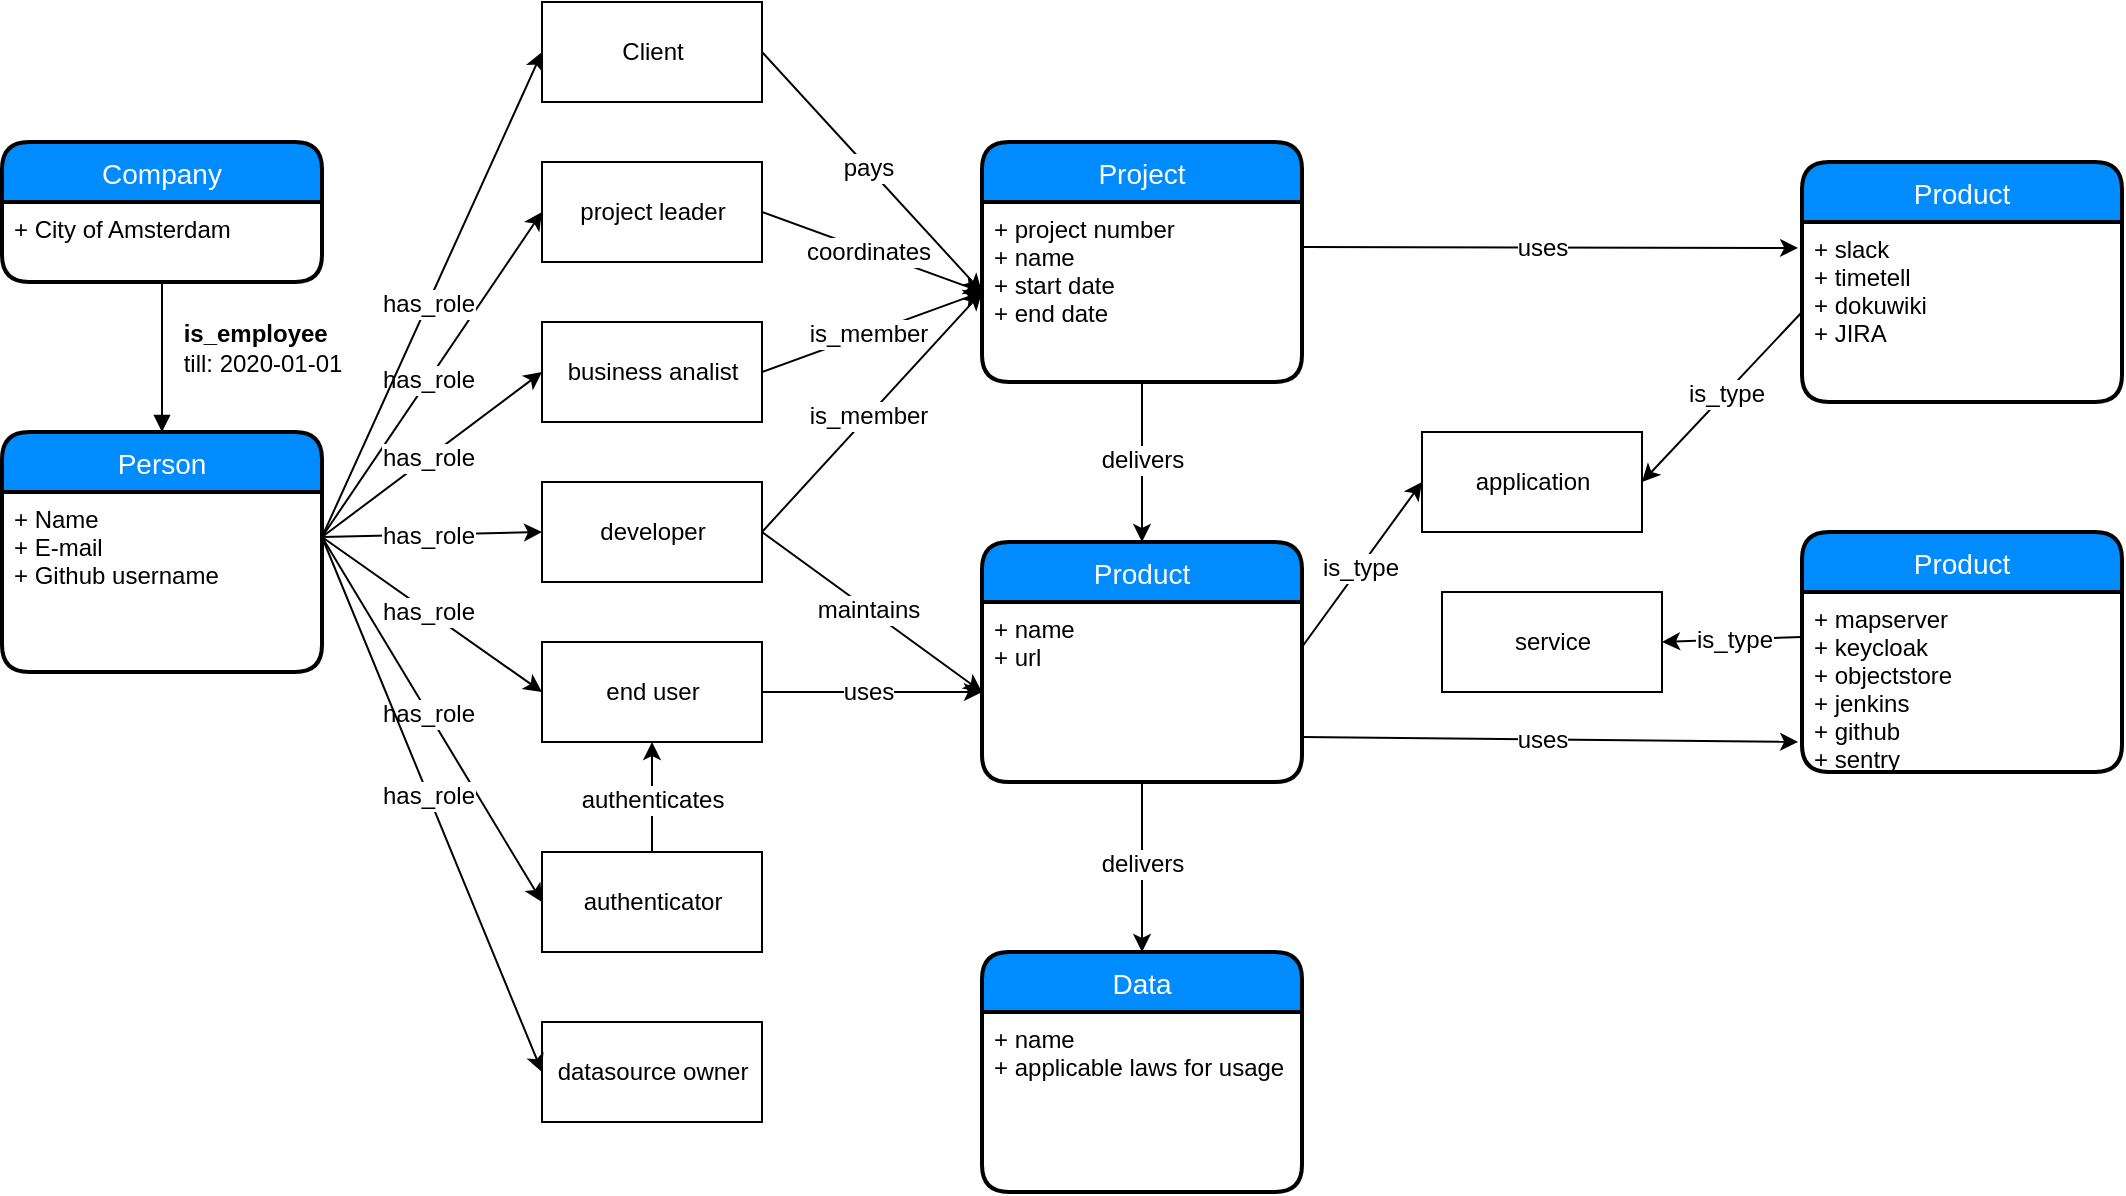 <mxfile version="10.7.4" type="github"><diagram id="29w3NpnLrl31mcg0h4sw" name="Page-1"><mxGraphModel dx="1157" dy="791" grid="1" gridSize="10" guides="1" tooltips="1" connect="1" arrows="1" fold="1" page="1" pageScale="1" pageWidth="1654" pageHeight="1169" math="0" shadow="0"><root><mxCell id="0"/><mxCell id="1" parent="0"/><mxCell id="6OMkGI4m1yALyjkq0ucp-16" value="Person" style="swimlane;childLayout=stackLayout;horizontal=1;startSize=30;horizontalStack=0;fillColor=#008cff;fontColor=#FFFFFF;rounded=1;fontSize=14;fontStyle=0;strokeWidth=2;resizeParent=0;resizeLast=1;shadow=0;dashed=0;align=center;" vertex="1" parent="1"><mxGeometry x="80" y="255" width="160" height="120" as="geometry"/></mxCell><mxCell id="6OMkGI4m1yALyjkq0ucp-17" value="+ Name&#xa;+ E-mail&#xa;+ Github username&#xa;" style="align=left;strokeColor=none;fillColor=none;spacingLeft=4;fontSize=12;verticalAlign=top;resizable=0;rotatable=0;part=1;" vertex="1" parent="6OMkGI4m1yALyjkq0ucp-16"><mxGeometry y="30" width="160" height="90" as="geometry"/></mxCell><mxCell id="6OMkGI4m1yALyjkq0ucp-19" value="Company" style="swimlane;childLayout=stackLayout;horizontal=1;startSize=30;horizontalStack=0;fillColor=#008cff;fontColor=#FFFFFF;rounded=1;fontSize=14;fontStyle=0;strokeWidth=2;resizeParent=0;resizeLast=1;shadow=0;dashed=0;align=center;" vertex="1" parent="1"><mxGeometry x="80" y="110" width="160" height="70" as="geometry"/></mxCell><mxCell id="6OMkGI4m1yALyjkq0ucp-20" value="+ City of Amsterdam&#xa;" style="align=left;strokeColor=none;fillColor=none;spacingLeft=4;fontSize=12;verticalAlign=top;resizable=0;rotatable=0;part=1;" vertex="1" parent="6OMkGI4m1yALyjkq0ucp-19"><mxGeometry y="30" width="160" height="40" as="geometry"/></mxCell><mxCell id="6OMkGI4m1yALyjkq0ucp-21" value="&lt;div style=&quot;text-align: left&quot;&gt;&lt;b&gt;is_employee&lt;/b&gt;&lt;/div&gt;&lt;div style=&quot;text-align: left&quot;&gt;till: 2020-01-01&lt;/div&gt;" style="html=1;verticalAlign=bottom;endArrow=block;fontSize=12;exitX=0.5;exitY=1;exitDx=0;exitDy=0;entryX=0.5;entryY=0;entryDx=0;entryDy=0;" edge="1" parent="1" source="6OMkGI4m1yALyjkq0ucp-20" target="6OMkGI4m1yALyjkq0ucp-16"><mxGeometry x="0.333" y="50" width="80" relative="1" as="geometry"><mxPoint x="80" y="470" as="sourcePoint"/><mxPoint x="160" y="320" as="targetPoint"/><mxPoint as="offset"/></mxGeometry></mxCell><mxCell id="6OMkGI4m1yALyjkq0ucp-29" value="project leader" style="html=1;fontSize=12;" vertex="1" parent="1"><mxGeometry x="350" y="120" width="110" height="50" as="geometry"/></mxCell><mxCell id="6OMkGI4m1yALyjkq0ucp-32" value="" style="endArrow=classic;html=1;fontSize=12;entryX=0;entryY=0.5;entryDx=0;entryDy=0;exitX=1;exitY=0.25;exitDx=0;exitDy=0;" edge="1" parent="1" source="6OMkGI4m1yALyjkq0ucp-17" target="6OMkGI4m1yALyjkq0ucp-29"><mxGeometry width="50" height="50" relative="1" as="geometry"><mxPoint x="80" y="370" as="sourcePoint"/><mxPoint x="130" y="320" as="targetPoint"/></mxGeometry></mxCell><mxCell id="6OMkGI4m1yALyjkq0ucp-33" value="has_role" style="text;html=1;resizable=0;points=[];align=center;verticalAlign=middle;labelBackgroundColor=#ffffff;fontSize=12;" vertex="1" connectable="0" parent="6OMkGI4m1yALyjkq0ucp-32"><mxGeometry x="-0.036" relative="1" as="geometry"><mxPoint as="offset"/></mxGeometry></mxCell><mxCell id="6OMkGI4m1yALyjkq0ucp-34" value="business analist" style="html=1;fontSize=12;" vertex="1" parent="1"><mxGeometry x="350" y="200" width="110" height="50" as="geometry"/></mxCell><mxCell id="6OMkGI4m1yALyjkq0ucp-35" value="" style="endArrow=classic;html=1;fontSize=12;entryX=0;entryY=0.5;entryDx=0;entryDy=0;exitX=1;exitY=0.25;exitDx=0;exitDy=0;" edge="1" parent="1" source="6OMkGI4m1yALyjkq0ucp-17" target="6OMkGI4m1yALyjkq0ucp-34"><mxGeometry width="50" height="50" relative="1" as="geometry"><mxPoint x="250" y="238" as="sourcePoint"/><mxPoint x="360" y="125" as="targetPoint"/></mxGeometry></mxCell><mxCell id="6OMkGI4m1yALyjkq0ucp-36" value="has_role" style="text;html=1;resizable=0;points=[];align=center;verticalAlign=middle;labelBackgroundColor=#ffffff;fontSize=12;" vertex="1" connectable="0" parent="6OMkGI4m1yALyjkq0ucp-35"><mxGeometry x="-0.036" relative="1" as="geometry"><mxPoint as="offset"/></mxGeometry></mxCell><mxCell id="6OMkGI4m1yALyjkq0ucp-37" value="developer" style="html=1;fontSize=12;" vertex="1" parent="1"><mxGeometry x="350" y="280" width="110" height="50" as="geometry"/></mxCell><mxCell id="6OMkGI4m1yALyjkq0ucp-39" value="" style="endArrow=classic;html=1;fontSize=12;entryX=0;entryY=0.5;entryDx=0;entryDy=0;exitX=1;exitY=0.25;exitDx=0;exitDy=0;" edge="1" parent="1" source="6OMkGI4m1yALyjkq0ucp-17" target="6OMkGI4m1yALyjkq0ucp-37"><mxGeometry width="50" height="50" relative="1" as="geometry"><mxPoint x="250" y="238" as="sourcePoint"/><mxPoint x="360" y="235" as="targetPoint"/></mxGeometry></mxCell><mxCell id="6OMkGI4m1yALyjkq0ucp-40" value="has_role" style="text;html=1;resizable=0;points=[];align=center;verticalAlign=middle;labelBackgroundColor=#ffffff;fontSize=12;" vertex="1" connectable="0" parent="6OMkGI4m1yALyjkq0ucp-39"><mxGeometry x="-0.036" relative="1" as="geometry"><mxPoint as="offset"/></mxGeometry></mxCell><mxCell id="6OMkGI4m1yALyjkq0ucp-41" value="Project" style="swimlane;childLayout=stackLayout;horizontal=1;startSize=30;horizontalStack=0;fillColor=#008cff;fontColor=#FFFFFF;rounded=1;fontSize=14;fontStyle=0;strokeWidth=2;resizeParent=0;resizeLast=1;shadow=0;dashed=0;align=center;" vertex="1" parent="1"><mxGeometry x="570" y="110" width="160" height="120" as="geometry"/></mxCell><mxCell id="6OMkGI4m1yALyjkq0ucp-42" value="+ project number&#xa;+ name&#xa;+ start date&#xa;+ end date&#xa;&#xa;" style="align=left;strokeColor=none;fillColor=none;spacingLeft=4;fontSize=12;verticalAlign=top;resizable=0;rotatable=0;part=1;" vertex="1" parent="6OMkGI4m1yALyjkq0ucp-41"><mxGeometry y="30" width="160" height="90" as="geometry"/></mxCell><mxCell id="6OMkGI4m1yALyjkq0ucp-43" value="" style="endArrow=classic;html=1;fontSize=12;entryX=0;entryY=0.5;entryDx=0;entryDy=0;exitX=1;exitY=0.5;exitDx=0;exitDy=0;" edge="1" parent="1" source="6OMkGI4m1yALyjkq0ucp-29" target="6OMkGI4m1yALyjkq0ucp-42"><mxGeometry width="50" height="50" relative="1" as="geometry"><mxPoint x="250" y="238" as="sourcePoint"/><mxPoint x="360" y="155" as="targetPoint"/></mxGeometry></mxCell><mxCell id="6OMkGI4m1yALyjkq0ucp-44" value="coordinates" style="text;html=1;resizable=0;points=[];align=center;verticalAlign=middle;labelBackgroundColor=#ffffff;fontSize=12;" vertex="1" connectable="0" parent="6OMkGI4m1yALyjkq0ucp-43"><mxGeometry x="-0.036" relative="1" as="geometry"><mxPoint as="offset"/></mxGeometry></mxCell><mxCell id="6OMkGI4m1yALyjkq0ucp-45" value="" style="endArrow=classic;html=1;fontSize=12;entryX=0;entryY=0.5;entryDx=0;entryDy=0;exitX=1;exitY=0.5;exitDx=0;exitDy=0;" edge="1" parent="1" source="6OMkGI4m1yALyjkq0ucp-34" target="6OMkGI4m1yALyjkq0ucp-42"><mxGeometry width="50" height="50" relative="1" as="geometry"><mxPoint x="470" y="155" as="sourcePoint"/><mxPoint x="660" y="260" as="targetPoint"/></mxGeometry></mxCell><mxCell id="6OMkGI4m1yALyjkq0ucp-46" value="is_member" style="text;html=1;resizable=0;points=[];align=center;verticalAlign=middle;labelBackgroundColor=#ffffff;fontSize=12;" vertex="1" connectable="0" parent="6OMkGI4m1yALyjkq0ucp-45"><mxGeometry x="-0.036" relative="1" as="geometry"><mxPoint as="offset"/></mxGeometry></mxCell><mxCell id="6OMkGI4m1yALyjkq0ucp-47" value="" style="endArrow=classic;html=1;fontSize=12;entryX=0;entryY=0.5;entryDx=0;entryDy=0;exitX=1;exitY=0.5;exitDx=0;exitDy=0;" edge="1" parent="1" source="6OMkGI4m1yALyjkq0ucp-37" target="6OMkGI4m1yALyjkq0ucp-42"><mxGeometry width="50" height="50" relative="1" as="geometry"><mxPoint x="470" y="235" as="sourcePoint"/><mxPoint x="660" y="260" as="targetPoint"/></mxGeometry></mxCell><mxCell id="6OMkGI4m1yALyjkq0ucp-48" value="is_member" style="text;html=1;resizable=0;points=[];align=center;verticalAlign=middle;labelBackgroundColor=#ffffff;fontSize=12;" vertex="1" connectable="0" parent="6OMkGI4m1yALyjkq0ucp-47"><mxGeometry x="-0.036" relative="1" as="geometry"><mxPoint as="offset"/></mxGeometry></mxCell><mxCell id="6OMkGI4m1yALyjkq0ucp-50" value="Client" style="html=1;fontSize=12;" vertex="1" parent="1"><mxGeometry x="350" y="40" width="110" height="50" as="geometry"/></mxCell><mxCell id="6OMkGI4m1yALyjkq0ucp-51" value="" style="endArrow=classic;html=1;fontSize=12;entryX=0;entryY=0.5;entryDx=0;entryDy=0;exitX=1;exitY=0.25;exitDx=0;exitDy=0;" edge="1" parent="1" source="6OMkGI4m1yALyjkq0ucp-17" target="6OMkGI4m1yALyjkq0ucp-50"><mxGeometry width="50" height="50" relative="1" as="geometry"><mxPoint x="250" y="238" as="sourcePoint"/><mxPoint x="360" y="155" as="targetPoint"/></mxGeometry></mxCell><mxCell id="6OMkGI4m1yALyjkq0ucp-52" value="has_role" style="text;html=1;resizable=0;points=[];align=center;verticalAlign=middle;labelBackgroundColor=#ffffff;fontSize=12;" vertex="1" connectable="0" parent="6OMkGI4m1yALyjkq0ucp-51"><mxGeometry x="-0.036" relative="1" as="geometry"><mxPoint as="offset"/></mxGeometry></mxCell><mxCell id="6OMkGI4m1yALyjkq0ucp-55" value="" style="endArrow=classic;html=1;fontSize=12;entryX=0;entryY=0.5;entryDx=0;entryDy=0;exitX=1;exitY=0.5;exitDx=0;exitDy=0;" edge="1" parent="1" source="6OMkGI4m1yALyjkq0ucp-50" target="6OMkGI4m1yALyjkq0ucp-42"><mxGeometry width="50" height="50" relative="1" as="geometry"><mxPoint x="470" y="155" as="sourcePoint"/><mxPoint x="660" y="260" as="targetPoint"/></mxGeometry></mxCell><mxCell id="6OMkGI4m1yALyjkq0ucp-56" value="pays" style="text;html=1;resizable=0;points=[];align=center;verticalAlign=middle;labelBackgroundColor=#ffffff;fontSize=12;" vertex="1" connectable="0" parent="6OMkGI4m1yALyjkq0ucp-55"><mxGeometry x="-0.036" relative="1" as="geometry"><mxPoint as="offset"/></mxGeometry></mxCell><mxCell id="6OMkGI4m1yALyjkq0ucp-57" value="end user" style="html=1;fontSize=12;" vertex="1" parent="1"><mxGeometry x="350" y="360" width="110" height="50" as="geometry"/></mxCell><mxCell id="6OMkGI4m1yALyjkq0ucp-58" value="" style="endArrow=classic;html=1;fontSize=12;entryX=0;entryY=0.5;entryDx=0;entryDy=0;exitX=1;exitY=0.25;exitDx=0;exitDy=0;" edge="1" parent="1" source="6OMkGI4m1yALyjkq0ucp-17" target="6OMkGI4m1yALyjkq0ucp-57"><mxGeometry width="50" height="50" relative="1" as="geometry"><mxPoint x="250" y="238" as="sourcePoint"/><mxPoint x="360" y="315" as="targetPoint"/></mxGeometry></mxCell><mxCell id="6OMkGI4m1yALyjkq0ucp-59" value="has_role" style="text;html=1;resizable=0;points=[];align=center;verticalAlign=middle;labelBackgroundColor=#ffffff;fontSize=12;" vertex="1" connectable="0" parent="6OMkGI4m1yALyjkq0ucp-58"><mxGeometry x="-0.036" relative="1" as="geometry"><mxPoint as="offset"/></mxGeometry></mxCell><mxCell id="6OMkGI4m1yALyjkq0ucp-60" value="" style="endArrow=classic;html=1;fontSize=12;exitX=1;exitY=0.5;exitDx=0;exitDy=0;entryX=0;entryY=0.5;entryDx=0;entryDy=0;" edge="1" parent="1" source="6OMkGI4m1yALyjkq0ucp-37" target="6OMkGI4m1yALyjkq0ucp-70"><mxGeometry width="50" height="50" relative="1" as="geometry"><mxPoint x="470" y="315" as="sourcePoint"/><mxPoint x="650" y="400" as="targetPoint"/></mxGeometry></mxCell><mxCell id="6OMkGI4m1yALyjkq0ucp-61" value="maintains" style="text;html=1;resizable=0;points=[];align=center;verticalAlign=middle;labelBackgroundColor=#ffffff;fontSize=12;" vertex="1" connectable="0" parent="6OMkGI4m1yALyjkq0ucp-60"><mxGeometry x="-0.036" relative="1" as="geometry"><mxPoint as="offset"/></mxGeometry></mxCell><mxCell id="6OMkGI4m1yALyjkq0ucp-62" value="authenticator" style="html=1;fontSize=12;" vertex="1" parent="1"><mxGeometry x="350" y="465" width="110" height="50" as="geometry"/></mxCell><mxCell id="6OMkGI4m1yALyjkq0ucp-63" value="" style="endArrow=classic;html=1;fontSize=12;entryX=0;entryY=0.5;entryDx=0;entryDy=0;exitX=1;exitY=0.25;exitDx=0;exitDy=0;" edge="1" parent="1" source="6OMkGI4m1yALyjkq0ucp-17" target="6OMkGI4m1yALyjkq0ucp-62"><mxGeometry width="50" height="50" relative="1" as="geometry"><mxPoint x="250" y="238" as="sourcePoint"/><mxPoint x="360" y="395" as="targetPoint"/></mxGeometry></mxCell><mxCell id="6OMkGI4m1yALyjkq0ucp-64" value="has_role" style="text;html=1;resizable=0;points=[];align=center;verticalAlign=middle;labelBackgroundColor=#ffffff;fontSize=12;" vertex="1" connectable="0" parent="6OMkGI4m1yALyjkq0ucp-63"><mxGeometry x="-0.036" relative="1" as="geometry"><mxPoint as="offset"/></mxGeometry></mxCell><mxCell id="6OMkGI4m1yALyjkq0ucp-65" value="datasource owner" style="html=1;fontSize=12;" vertex="1" parent="1"><mxGeometry x="350" y="550" width="110" height="50" as="geometry"/></mxCell><mxCell id="6OMkGI4m1yALyjkq0ucp-66" value="" style="endArrow=classic;html=1;fontSize=12;entryX=0;entryY=0.5;entryDx=0;entryDy=0;exitX=1;exitY=0.25;exitDx=0;exitDy=0;" edge="1" parent="1" source="6OMkGI4m1yALyjkq0ucp-17" target="6OMkGI4m1yALyjkq0ucp-65"><mxGeometry width="50" height="50" relative="1" as="geometry"><mxPoint x="250" y="238" as="sourcePoint"/><mxPoint x="360" y="475" as="targetPoint"/></mxGeometry></mxCell><mxCell id="6OMkGI4m1yALyjkq0ucp-67" value="has_role" style="text;html=1;resizable=0;points=[];align=center;verticalAlign=middle;labelBackgroundColor=#ffffff;fontSize=12;" vertex="1" connectable="0" parent="6OMkGI4m1yALyjkq0ucp-66"><mxGeometry x="-0.036" relative="1" as="geometry"><mxPoint as="offset"/></mxGeometry></mxCell><mxCell id="6OMkGI4m1yALyjkq0ucp-69" value="Product" style="swimlane;childLayout=stackLayout;horizontal=1;startSize=30;horizontalStack=0;fillColor=#008cff;fontColor=#FFFFFF;rounded=1;fontSize=14;fontStyle=0;strokeWidth=2;resizeParent=0;resizeLast=1;shadow=0;dashed=0;align=center;" vertex="1" parent="1"><mxGeometry x="570" y="310" width="160" height="120" as="geometry"/></mxCell><mxCell id="6OMkGI4m1yALyjkq0ucp-70" value="+ name&#xa;+ url&#xa;" style="align=left;strokeColor=none;fillColor=none;spacingLeft=4;fontSize=12;verticalAlign=top;resizable=0;rotatable=0;part=1;" vertex="1" parent="6OMkGI4m1yALyjkq0ucp-69"><mxGeometry y="30" width="160" height="90" as="geometry"/></mxCell><mxCell id="6OMkGI4m1yALyjkq0ucp-71" value="application" style="html=1;fontSize=12;" vertex="1" parent="1"><mxGeometry x="790" y="255" width="110" height="50" as="geometry"/></mxCell><mxCell id="6OMkGI4m1yALyjkq0ucp-72" value="" style="endArrow=classic;html=1;fontSize=12;entryX=0;entryY=0.5;entryDx=0;entryDy=0;exitX=1;exitY=0.25;exitDx=0;exitDy=0;" edge="1" parent="1" source="6OMkGI4m1yALyjkq0ucp-70" target="6OMkGI4m1yALyjkq0ucp-71"><mxGeometry width="50" height="50" relative="1" as="geometry"><mxPoint x="390" y="275" as="sourcePoint"/><mxPoint x="580" y="370" as="targetPoint"/></mxGeometry></mxCell><mxCell id="6OMkGI4m1yALyjkq0ucp-73" value="is_type" style="text;html=1;resizable=0;points=[];align=center;verticalAlign=middle;labelBackgroundColor=#ffffff;fontSize=12;" vertex="1" connectable="0" parent="6OMkGI4m1yALyjkq0ucp-72"><mxGeometry x="-0.036" relative="1" as="geometry"><mxPoint as="offset"/></mxGeometry></mxCell><mxCell id="6OMkGI4m1yALyjkq0ucp-74" value="" style="endArrow=classic;html=1;fontSize=12;exitX=1;exitY=0.5;exitDx=0;exitDy=0;entryX=0;entryY=0.5;entryDx=0;entryDy=0;" edge="1" parent="1" source="6OMkGI4m1yALyjkq0ucp-57" target="6OMkGI4m1yALyjkq0ucp-70"><mxGeometry width="50" height="50" relative="1" as="geometry"><mxPoint x="470" y="315" as="sourcePoint"/><mxPoint x="660" y="410" as="targetPoint"/></mxGeometry></mxCell><mxCell id="6OMkGI4m1yALyjkq0ucp-75" value="uses" style="text;html=1;resizable=0;points=[];align=center;verticalAlign=middle;labelBackgroundColor=#ffffff;fontSize=12;" vertex="1" connectable="0" parent="6OMkGI4m1yALyjkq0ucp-74"><mxGeometry x="-0.036" relative="1" as="geometry"><mxPoint as="offset"/></mxGeometry></mxCell><mxCell id="6OMkGI4m1yALyjkq0ucp-76" value="" style="endArrow=classic;html=1;fontSize=12;exitX=0.5;exitY=0;exitDx=0;exitDy=0;entryX=0.5;entryY=1;entryDx=0;entryDy=0;" edge="1" parent="1" source="6OMkGI4m1yALyjkq0ucp-62" target="6OMkGI4m1yALyjkq0ucp-57"><mxGeometry width="50" height="50" relative="1" as="geometry"><mxPoint x="470" y="395" as="sourcePoint"/><mxPoint x="660" y="435" as="targetPoint"/></mxGeometry></mxCell><mxCell id="6OMkGI4m1yALyjkq0ucp-77" value="authenticates" style="text;html=1;resizable=0;points=[];align=center;verticalAlign=middle;labelBackgroundColor=#ffffff;fontSize=12;" vertex="1" connectable="0" parent="6OMkGI4m1yALyjkq0ucp-76"><mxGeometry x="-0.036" relative="1" as="geometry"><mxPoint as="offset"/></mxGeometry></mxCell><mxCell id="6OMkGI4m1yALyjkq0ucp-78" value="Product" style="swimlane;childLayout=stackLayout;horizontal=1;startSize=30;horizontalStack=0;fillColor=#008cff;fontColor=#FFFFFF;rounded=1;fontSize=14;fontStyle=0;strokeWidth=2;resizeParent=0;resizeLast=1;shadow=0;dashed=0;align=center;" vertex="1" parent="1"><mxGeometry x="980" y="305" width="160" height="120" as="geometry"/></mxCell><mxCell id="6OMkGI4m1yALyjkq0ucp-79" value="+ mapserver&#xa;+ keycloak &#xa;+ objectstore&#xa;+ jenkins&#xa;+ github&#xa;+ sentry&#xa;" style="align=left;strokeColor=none;fillColor=none;spacingLeft=4;fontSize=12;verticalAlign=top;resizable=0;rotatable=0;part=1;" vertex="1" parent="6OMkGI4m1yALyjkq0ucp-78"><mxGeometry y="30" width="160" height="90" as="geometry"/></mxCell><mxCell id="6OMkGI4m1yALyjkq0ucp-81" value="" style="endArrow=classic;html=1;fontSize=12;entryX=-0.012;entryY=0.833;entryDx=0;entryDy=0;exitX=1;exitY=0.75;exitDx=0;exitDy=0;entryPerimeter=0;" edge="1" parent="1" source="6OMkGI4m1yALyjkq0ucp-70" target="6OMkGI4m1yALyjkq0ucp-79"><mxGeometry width="50" height="50" relative="1" as="geometry"><mxPoint x="740" y="373" as="sourcePoint"/><mxPoint x="820" y="375" as="targetPoint"/></mxGeometry></mxCell><mxCell id="6OMkGI4m1yALyjkq0ucp-82" value="uses" style="text;html=1;resizable=0;points=[];align=center;verticalAlign=middle;labelBackgroundColor=#ffffff;fontSize=12;" vertex="1" connectable="0" parent="6OMkGI4m1yALyjkq0ucp-81"><mxGeometry x="-0.036" relative="1" as="geometry"><mxPoint as="offset"/></mxGeometry></mxCell><mxCell id="6OMkGI4m1yALyjkq0ucp-83" value="service" style="html=1;fontSize=12;" vertex="1" parent="1"><mxGeometry x="800" y="335" width="110" height="50" as="geometry"/></mxCell><mxCell id="6OMkGI4m1yALyjkq0ucp-84" value="" style="endArrow=classic;html=1;fontSize=12;entryX=1;entryY=0.5;entryDx=0;entryDy=0;exitX=0;exitY=0.25;exitDx=0;exitDy=0;" edge="1" parent="1" source="6OMkGI4m1yALyjkq0ucp-79" target="6OMkGI4m1yALyjkq0ucp-83"><mxGeometry width="50" height="50" relative="1" as="geometry"><mxPoint x="740" y="373" as="sourcePoint"/><mxPoint x="820" y="320" as="targetPoint"/></mxGeometry></mxCell><mxCell id="6OMkGI4m1yALyjkq0ucp-85" value="is_type" style="text;html=1;resizable=0;points=[];align=center;verticalAlign=middle;labelBackgroundColor=#ffffff;fontSize=12;" vertex="1" connectable="0" parent="6OMkGI4m1yALyjkq0ucp-84"><mxGeometry x="-0.036" relative="1" as="geometry"><mxPoint as="offset"/></mxGeometry></mxCell><mxCell id="6OMkGI4m1yALyjkq0ucp-89" value="" style="endArrow=classic;html=1;fontSize=12;exitX=0.5;exitY=1;exitDx=0;exitDy=0;" edge="1" parent="1" source="6OMkGI4m1yALyjkq0ucp-42"><mxGeometry width="50" height="50" relative="1" as="geometry"><mxPoint x="660" y="440" as="sourcePoint"/><mxPoint x="650" y="310" as="targetPoint"/></mxGeometry></mxCell><mxCell id="6OMkGI4m1yALyjkq0ucp-90" value="delivers" style="text;html=1;resizable=0;points=[];align=center;verticalAlign=middle;labelBackgroundColor=#ffffff;fontSize=12;" vertex="1" connectable="0" parent="6OMkGI4m1yALyjkq0ucp-89"><mxGeometry x="-0.036" relative="1" as="geometry"><mxPoint as="offset"/></mxGeometry></mxCell><mxCell id="6OMkGI4m1yALyjkq0ucp-93" value="Data" style="swimlane;childLayout=stackLayout;horizontal=1;startSize=30;horizontalStack=0;fillColor=#008cff;fontColor=#FFFFFF;rounded=1;fontSize=14;fontStyle=0;strokeWidth=2;resizeParent=0;resizeLast=1;shadow=0;dashed=0;align=center;" vertex="1" parent="1"><mxGeometry x="570" y="515" width="160" height="120" as="geometry"/></mxCell><mxCell id="6OMkGI4m1yALyjkq0ucp-94" value="+ name&#xa;+ applicable laws for usage&#xa;" style="align=left;strokeColor=none;fillColor=none;spacingLeft=4;fontSize=12;verticalAlign=top;resizable=0;rotatable=0;part=1;" vertex="1" parent="6OMkGI4m1yALyjkq0ucp-93"><mxGeometry y="30" width="160" height="90" as="geometry"/></mxCell><mxCell id="6OMkGI4m1yALyjkq0ucp-96" value="" style="endArrow=classic;html=1;fontSize=12;entryX=0.5;entryY=0;entryDx=0;entryDy=0;exitX=0.5;exitY=1;exitDx=0;exitDy=0;" edge="1" parent="1" source="6OMkGI4m1yALyjkq0ucp-70" target="6OMkGI4m1yALyjkq0ucp-93"><mxGeometry width="50" height="50" relative="1" as="geometry"><mxPoint x="740" y="373" as="sourcePoint"/><mxPoint x="820" y="375" as="targetPoint"/></mxGeometry></mxCell><mxCell id="6OMkGI4m1yALyjkq0ucp-97" value="delivers" style="text;html=1;resizable=0;points=[];align=center;verticalAlign=middle;labelBackgroundColor=#ffffff;fontSize=12;" vertex="1" connectable="0" parent="6OMkGI4m1yALyjkq0ucp-96"><mxGeometry x="-0.036" relative="1" as="geometry"><mxPoint as="offset"/></mxGeometry></mxCell><mxCell id="6OMkGI4m1yALyjkq0ucp-100" value="Product" style="swimlane;childLayout=stackLayout;horizontal=1;startSize=30;horizontalStack=0;fillColor=#008cff;fontColor=#FFFFFF;rounded=1;fontSize=14;fontStyle=0;strokeWidth=2;resizeParent=0;resizeLast=1;shadow=0;dashed=0;align=center;" vertex="1" parent="1"><mxGeometry x="980" y="120" width="160" height="120" as="geometry"/></mxCell><mxCell id="6OMkGI4m1yALyjkq0ucp-101" value="+ slack&#xa;+ timetell&#xa;+ dokuwiki&#xa;+ JIRA&#xa;" style="align=left;strokeColor=none;fillColor=none;spacingLeft=4;fontSize=12;verticalAlign=top;resizable=0;rotatable=0;part=1;" vertex="1" parent="6OMkGI4m1yALyjkq0ucp-100"><mxGeometry y="30" width="160" height="90" as="geometry"/></mxCell><mxCell id="6OMkGI4m1yALyjkq0ucp-103" value="" style="endArrow=classic;html=1;fontSize=12;entryX=-0.012;entryY=0.144;entryDx=0;entryDy=0;exitX=1;exitY=0.25;exitDx=0;exitDy=0;entryPerimeter=0;" edge="1" parent="1" source="6OMkGI4m1yALyjkq0ucp-42" target="6OMkGI4m1yALyjkq0ucp-101"><mxGeometry width="50" height="50" relative="1" as="geometry"><mxPoint x="740" y="418" as="sourcePoint"/><mxPoint x="988" y="425" as="targetPoint"/></mxGeometry></mxCell><mxCell id="6OMkGI4m1yALyjkq0ucp-104" value="uses" style="text;html=1;resizable=0;points=[];align=center;verticalAlign=middle;labelBackgroundColor=#ffffff;fontSize=12;" vertex="1" connectable="0" parent="6OMkGI4m1yALyjkq0ucp-103"><mxGeometry x="-0.036" relative="1" as="geometry"><mxPoint as="offset"/></mxGeometry></mxCell><mxCell id="6OMkGI4m1yALyjkq0ucp-105" value="" style="endArrow=classic;html=1;fontSize=12;entryX=1;entryY=0.5;entryDx=0;entryDy=0;exitX=0;exitY=0.5;exitDx=0;exitDy=0;" edge="1" parent="1" source="6OMkGI4m1yALyjkq0ucp-101" target="6OMkGI4m1yALyjkq0ucp-71"><mxGeometry width="50" height="50" relative="1" as="geometry"><mxPoint x="990" y="373" as="sourcePoint"/><mxPoint x="930" y="300" as="targetPoint"/></mxGeometry></mxCell><mxCell id="6OMkGI4m1yALyjkq0ucp-106" value="is_type" style="text;html=1;resizable=0;points=[];align=center;verticalAlign=middle;labelBackgroundColor=#ffffff;fontSize=12;" vertex="1" connectable="0" parent="6OMkGI4m1yALyjkq0ucp-105"><mxGeometry x="-0.036" relative="1" as="geometry"><mxPoint as="offset"/></mxGeometry></mxCell></root></mxGraphModel></diagram></mxfile>